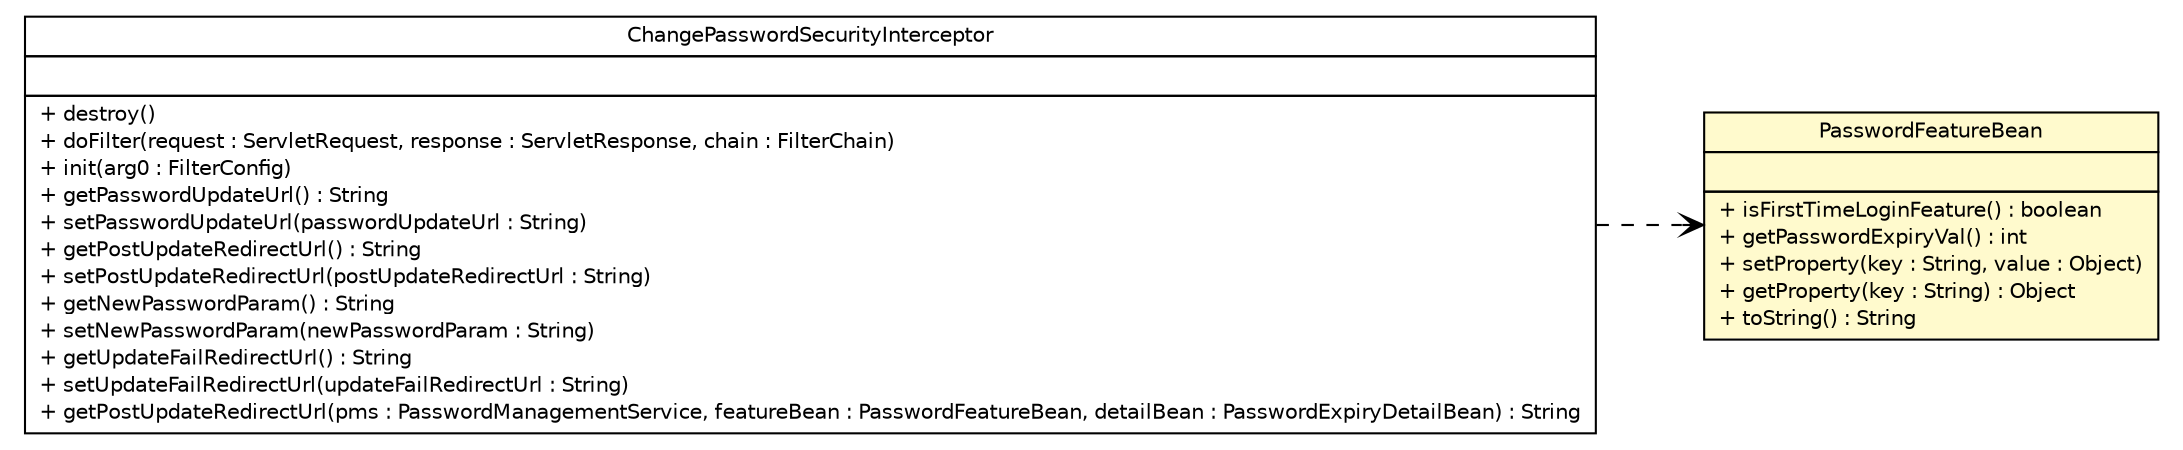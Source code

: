 #!/usr/local/bin/dot
#
# Class diagram 
# Generated by UMLGraph version 5.1 (http://www.umlgraph.org/)
#

digraph G {
	edge [fontname="Helvetica",fontsize=10,labelfontname="Helvetica",labelfontsize=10];
	node [fontname="Helvetica",fontsize=10,shape=plaintext];
	nodesep=0.25;
	ranksep=0.5;
	rankdir=LR;
	// com.inn.headstartdemo.security.mgmt.PasswordFeatureBean
	c8928 [label=<<table title="com.inn.headstartdemo.security.mgmt.PasswordFeatureBean" border="0" cellborder="1" cellspacing="0" cellpadding="2" port="p" bgcolor="lemonChiffon" href="./PasswordFeatureBean.html">
		<tr><td><table border="0" cellspacing="0" cellpadding="1">
<tr><td align="center" balign="center"> PasswordFeatureBean </td></tr>
		</table></td></tr>
		<tr><td><table border="0" cellspacing="0" cellpadding="1">
<tr><td align="left" balign="left">  </td></tr>
		</table></td></tr>
		<tr><td><table border="0" cellspacing="0" cellpadding="1">
<tr><td align="left" balign="left"> + isFirstTimeLoginFeature() : boolean </td></tr>
<tr><td align="left" balign="left"> + getPasswordExpiryVal() : int </td></tr>
<tr><td align="left" balign="left"> + setProperty(key : String, value : Object) </td></tr>
<tr><td align="left" balign="left"> + getProperty(key : String) : Object </td></tr>
<tr><td align="left" balign="left"> + toString() : String </td></tr>
		</table></td></tr>
		</table>>, fontname="Helvetica", fontcolor="black", fontsize=10.0];
	// com.inn.headstartdemo.security.spring.ChangePasswordSecurityInterceptor
	c8981 [label=<<table title="com.inn.headstartdemo.security.spring.ChangePasswordSecurityInterceptor" border="0" cellborder="1" cellspacing="0" cellpadding="2" port="p" href="../spring/ChangePasswordSecurityInterceptor.html">
		<tr><td><table border="0" cellspacing="0" cellpadding="1">
<tr><td align="center" balign="center"> ChangePasswordSecurityInterceptor </td></tr>
		</table></td></tr>
		<tr><td><table border="0" cellspacing="0" cellpadding="1">
<tr><td align="left" balign="left">  </td></tr>
		</table></td></tr>
		<tr><td><table border="0" cellspacing="0" cellpadding="1">
<tr><td align="left" balign="left"> + destroy() </td></tr>
<tr><td align="left" balign="left"> + doFilter(request : ServletRequest, response : ServletResponse, chain : FilterChain) </td></tr>
<tr><td align="left" balign="left"> + init(arg0 : FilterConfig) </td></tr>
<tr><td align="left" balign="left"> + getPasswordUpdateUrl() : String </td></tr>
<tr><td align="left" balign="left"> + setPasswordUpdateUrl(passwordUpdateUrl : String) </td></tr>
<tr><td align="left" balign="left"> + getPostUpdateRedirectUrl() : String </td></tr>
<tr><td align="left" balign="left"> + setPostUpdateRedirectUrl(postUpdateRedirectUrl : String) </td></tr>
<tr><td align="left" balign="left"> + getNewPasswordParam() : String </td></tr>
<tr><td align="left" balign="left"> + setNewPasswordParam(newPasswordParam : String) </td></tr>
<tr><td align="left" balign="left"> + getUpdateFailRedirectUrl() : String </td></tr>
<tr><td align="left" balign="left"> + setUpdateFailRedirectUrl(updateFailRedirectUrl : String) </td></tr>
<tr><td align="left" balign="left"> + getPostUpdateRedirectUrl(pms : PasswordManagementService, featureBean : PasswordFeatureBean, detailBean : PasswordExpiryDetailBean) : String </td></tr>
		</table></td></tr>
		</table>>, fontname="Helvetica", fontcolor="black", fontsize=10.0];
	// com.inn.headstartdemo.security.spring.ChangePasswordSecurityInterceptor DEPEND com.inn.headstartdemo.security.mgmt.PasswordFeatureBean
	c8981:p -> c8928:p [taillabel="", label="", headlabel="", fontname="Helvetica", fontcolor="black", fontsize=10.0, color="black", arrowhead=open, style=dashed];
}

